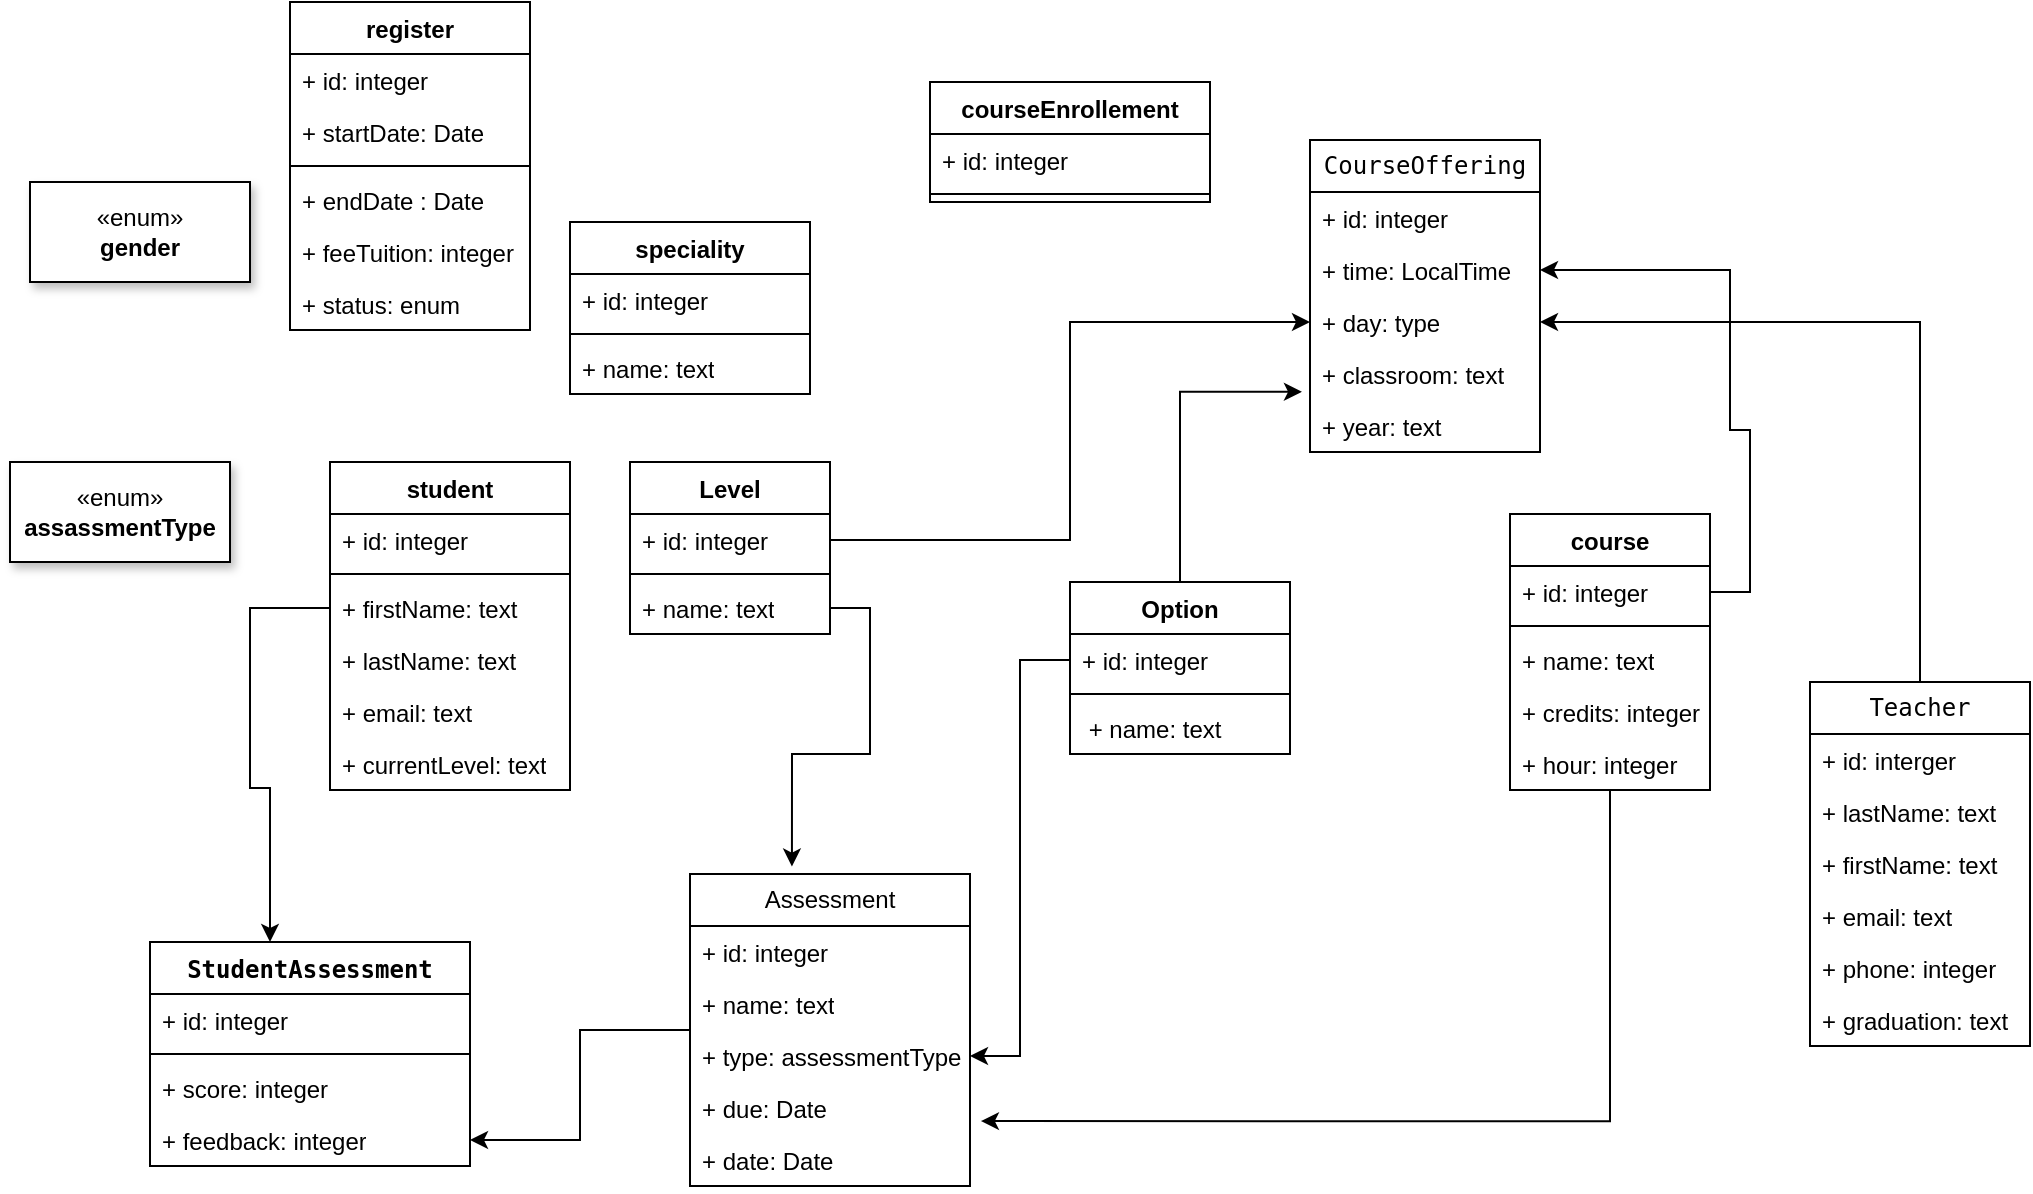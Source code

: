 <mxfile version="24.6.3" type="github" pages="4">
  <diagram name="Page-1" id="PVpVWnrb7OfxVeaUVZbv">
    <mxGraphModel dx="2454" dy="622" grid="1" gridSize="10" guides="1" tooltips="1" connect="1" arrows="1" fold="1" page="1" pageScale="1" pageWidth="1100" pageHeight="850" math="0" shadow="0">
      <root>
        <mxCell id="0" />
        <mxCell id="1" parent="0" />
        <mxCell id="9z153Rb5Zh5aQNl601J3-8" value="speciality" style="swimlane;fontStyle=1;align=center;verticalAlign=top;childLayout=stackLayout;horizontal=1;startSize=26;horizontalStack=0;resizeParent=1;resizeParentMax=0;resizeLast=0;collapsible=1;marginBottom=0;whiteSpace=wrap;html=1;" parent="1" vertex="1">
          <mxGeometry x="140" y="310" width="120" height="86" as="geometry" />
        </mxCell>
        <mxCell id="9z153Rb5Zh5aQNl601J3-9" value="+ id: integer" style="text;strokeColor=none;fillColor=none;align=left;verticalAlign=top;spacingLeft=4;spacingRight=4;overflow=hidden;rotatable=0;points=[[0,0.5],[1,0.5]];portConstraint=eastwest;whiteSpace=wrap;html=1;" parent="9z153Rb5Zh5aQNl601J3-8" vertex="1">
          <mxGeometry y="26" width="120" height="26" as="geometry" />
        </mxCell>
        <mxCell id="9z153Rb5Zh5aQNl601J3-10" value="" style="line;strokeWidth=1;fillColor=none;align=left;verticalAlign=middle;spacingTop=-1;spacingLeft=3;spacingRight=3;rotatable=0;labelPosition=right;points=[];portConstraint=eastwest;strokeColor=inherit;" parent="9z153Rb5Zh5aQNl601J3-8" vertex="1">
          <mxGeometry y="52" width="120" height="8" as="geometry" />
        </mxCell>
        <mxCell id="9z153Rb5Zh5aQNl601J3-13" value="+ name: text" style="text;strokeColor=none;fillColor=none;align=left;verticalAlign=top;spacingLeft=4;spacingRight=4;overflow=hidden;rotatable=0;points=[[0,0.5],[1,0.5]];portConstraint=eastwest;whiteSpace=wrap;html=1;" parent="9z153Rb5Zh5aQNl601J3-8" vertex="1">
          <mxGeometry y="60" width="120" height="26" as="geometry" />
        </mxCell>
        <mxCell id="9z153Rb5Zh5aQNl601J3-14" value="Option" style="swimlane;fontStyle=1;align=center;verticalAlign=top;childLayout=stackLayout;horizontal=1;startSize=26;horizontalStack=0;resizeParent=1;resizeParentMax=0;resizeLast=0;collapsible=1;marginBottom=0;whiteSpace=wrap;html=1;" parent="1" vertex="1">
          <mxGeometry x="390" y="490" width="110" height="86" as="geometry" />
        </mxCell>
        <mxCell id="9z153Rb5Zh5aQNl601J3-15" value="+ id: integer" style="text;strokeColor=none;fillColor=none;align=left;verticalAlign=top;spacingLeft=4;spacingRight=4;overflow=hidden;rotatable=0;points=[[0,0.5],[1,0.5]];portConstraint=eastwest;whiteSpace=wrap;html=1;" parent="9z153Rb5Zh5aQNl601J3-14" vertex="1">
          <mxGeometry y="26" width="110" height="26" as="geometry" />
        </mxCell>
        <mxCell id="9z153Rb5Zh5aQNl601J3-16" value="" style="line;strokeWidth=1;fillColor=none;align=left;verticalAlign=middle;spacingTop=-1;spacingLeft=3;spacingRight=3;rotatable=0;labelPosition=right;points=[];portConstraint=eastwest;strokeColor=inherit;" parent="9z153Rb5Zh5aQNl601J3-14" vertex="1">
          <mxGeometry y="52" width="110" height="8" as="geometry" />
        </mxCell>
        <mxCell id="9z153Rb5Zh5aQNl601J3-17" value="&amp;nbsp;+ name: text" style="text;strokeColor=none;fillColor=none;align=left;verticalAlign=top;spacingLeft=4;spacingRight=4;overflow=hidden;rotatable=0;points=[[0,0.5],[1,0.5]];portConstraint=eastwest;whiteSpace=wrap;html=1;" parent="9z153Rb5Zh5aQNl601J3-14" vertex="1">
          <mxGeometry y="60" width="110" height="26" as="geometry" />
        </mxCell>
        <mxCell id="9z153Rb5Zh5aQNl601J3-18" value="course" style="swimlane;fontStyle=1;align=center;verticalAlign=top;childLayout=stackLayout;horizontal=1;startSize=26;horizontalStack=0;resizeParent=1;resizeParentMax=0;resizeLast=0;collapsible=1;marginBottom=0;whiteSpace=wrap;html=1;" parent="1" vertex="1">
          <mxGeometry x="610" y="456" width="100" height="138" as="geometry" />
        </mxCell>
        <mxCell id="9z153Rb5Zh5aQNl601J3-19" value="+ id: integer" style="text;strokeColor=none;fillColor=none;align=left;verticalAlign=top;spacingLeft=4;spacingRight=4;overflow=hidden;rotatable=0;points=[[0,0.5],[1,0.5]];portConstraint=eastwest;whiteSpace=wrap;html=1;" parent="9z153Rb5Zh5aQNl601J3-18" vertex="1">
          <mxGeometry y="26" width="100" height="26" as="geometry" />
        </mxCell>
        <mxCell id="9z153Rb5Zh5aQNl601J3-20" value="" style="line;strokeWidth=1;fillColor=none;align=left;verticalAlign=middle;spacingTop=-1;spacingLeft=3;spacingRight=3;rotatable=0;labelPosition=right;points=[];portConstraint=eastwest;strokeColor=inherit;" parent="9z153Rb5Zh5aQNl601J3-18" vertex="1">
          <mxGeometry y="52" width="100" height="8" as="geometry" />
        </mxCell>
        <mxCell id="9z153Rb5Zh5aQNl601J3-21" value="+ name: text" style="text;strokeColor=none;fillColor=none;align=left;verticalAlign=top;spacingLeft=4;spacingRight=4;overflow=hidden;rotatable=0;points=[[0,0.5],[1,0.5]];portConstraint=eastwest;whiteSpace=wrap;html=1;" parent="9z153Rb5Zh5aQNl601J3-18" vertex="1">
          <mxGeometry y="60" width="100" height="26" as="geometry" />
        </mxCell>
        <mxCell id="9z153Rb5Zh5aQNl601J3-25" value="+ credits: integer" style="text;strokeColor=none;fillColor=none;align=left;verticalAlign=top;spacingLeft=4;spacingRight=4;overflow=hidden;rotatable=0;points=[[0,0.5],[1,0.5]];portConstraint=eastwest;whiteSpace=wrap;html=1;" parent="9z153Rb5Zh5aQNl601J3-18" vertex="1">
          <mxGeometry y="86" width="100" height="26" as="geometry" />
        </mxCell>
        <mxCell id="GAx0BgkwdhnwqbWNUPD7-18" value="+ hour: integer" style="text;strokeColor=none;fillColor=none;align=left;verticalAlign=top;spacingLeft=4;spacingRight=4;overflow=hidden;rotatable=0;points=[[0,0.5],[1,0.5]];portConstraint=eastwest;whiteSpace=wrap;html=1;" vertex="1" parent="9z153Rb5Zh5aQNl601J3-18">
          <mxGeometry y="112" width="100" height="26" as="geometry" />
        </mxCell>
        <mxCell id="9z153Rb5Zh5aQNl601J3-27" value="student" style="swimlane;fontStyle=1;align=center;verticalAlign=top;childLayout=stackLayout;horizontal=1;startSize=26;horizontalStack=0;resizeParent=1;resizeParentMax=0;resizeLast=0;collapsible=1;marginBottom=0;whiteSpace=wrap;html=1;" parent="1" vertex="1">
          <mxGeometry x="20" y="430" width="120" height="164" as="geometry" />
        </mxCell>
        <mxCell id="9z153Rb5Zh5aQNl601J3-28" value="+ id: integer" style="text;strokeColor=none;fillColor=none;align=left;verticalAlign=top;spacingLeft=4;spacingRight=4;overflow=hidden;rotatable=0;points=[[0,0.5],[1,0.5]];portConstraint=eastwest;whiteSpace=wrap;html=1;" parent="9z153Rb5Zh5aQNl601J3-27" vertex="1">
          <mxGeometry y="26" width="120" height="26" as="geometry" />
        </mxCell>
        <mxCell id="9z153Rb5Zh5aQNl601J3-29" value="" style="line;strokeWidth=1;fillColor=none;align=left;verticalAlign=middle;spacingTop=-1;spacingLeft=3;spacingRight=3;rotatable=0;labelPosition=right;points=[];portConstraint=eastwest;strokeColor=inherit;" parent="9z153Rb5Zh5aQNl601J3-27" vertex="1">
          <mxGeometry y="52" width="120" height="8" as="geometry" />
        </mxCell>
        <mxCell id="9z153Rb5Zh5aQNl601J3-32" value="+ firstName: text" style="text;strokeColor=none;fillColor=none;align=left;verticalAlign=top;spacingLeft=4;spacingRight=4;overflow=hidden;rotatable=0;points=[[0,0.5],[1,0.5]];portConstraint=eastwest;whiteSpace=wrap;html=1;" parent="9z153Rb5Zh5aQNl601J3-27" vertex="1">
          <mxGeometry y="60" width="120" height="26" as="geometry" />
        </mxCell>
        <mxCell id="9z153Rb5Zh5aQNl601J3-33" value="+ lastName: text" style="text;strokeColor=none;fillColor=none;align=left;verticalAlign=top;spacingLeft=4;spacingRight=4;overflow=hidden;rotatable=0;points=[[0,0.5],[1,0.5]];portConstraint=eastwest;whiteSpace=wrap;html=1;" parent="9z153Rb5Zh5aQNl601J3-27" vertex="1">
          <mxGeometry y="86" width="120" height="26" as="geometry" />
        </mxCell>
        <mxCell id="9z153Rb5Zh5aQNl601J3-34" value="+ email: text" style="text;strokeColor=none;fillColor=none;align=left;verticalAlign=top;spacingLeft=4;spacingRight=4;overflow=hidden;rotatable=0;points=[[0,0.5],[1,0.5]];portConstraint=eastwest;whiteSpace=wrap;html=1;" parent="9z153Rb5Zh5aQNl601J3-27" vertex="1">
          <mxGeometry y="112" width="120" height="26" as="geometry" />
        </mxCell>
        <mxCell id="9z153Rb5Zh5aQNl601J3-49" value="+ currentLevel: text" style="text;strokeColor=none;fillColor=none;align=left;verticalAlign=top;spacingLeft=4;spacingRight=4;overflow=hidden;rotatable=0;points=[[0,0.5],[1,0.5]];portConstraint=eastwest;whiteSpace=wrap;html=1;" parent="9z153Rb5Zh5aQNl601J3-27" vertex="1">
          <mxGeometry y="138" width="120" height="26" as="geometry" />
        </mxCell>
        <mxCell id="9z153Rb5Zh5aQNl601J3-40" value="register" style="swimlane;fontStyle=1;align=center;verticalAlign=top;childLayout=stackLayout;horizontal=1;startSize=26;horizontalStack=0;resizeParent=1;resizeParentMax=0;resizeLast=0;collapsible=1;marginBottom=0;whiteSpace=wrap;html=1;" parent="1" vertex="1">
          <mxGeometry y="200" width="120" height="164" as="geometry" />
        </mxCell>
        <mxCell id="9z153Rb5Zh5aQNl601J3-41" value="+ id: integer" style="text;strokeColor=none;fillColor=none;align=left;verticalAlign=top;spacingLeft=4;spacingRight=4;overflow=hidden;rotatable=0;points=[[0,0.5],[1,0.5]];portConstraint=eastwest;whiteSpace=wrap;html=1;" parent="9z153Rb5Zh5aQNl601J3-40" vertex="1">
          <mxGeometry y="26" width="120" height="26" as="geometry" />
        </mxCell>
        <mxCell id="9z153Rb5Zh5aQNl601J3-47" value="+ startDate: Date" style="text;strokeColor=none;fillColor=none;align=left;verticalAlign=top;spacingLeft=4;spacingRight=4;overflow=hidden;rotatable=0;points=[[0,0.5],[1,0.5]];portConstraint=eastwest;whiteSpace=wrap;html=1;" parent="9z153Rb5Zh5aQNl601J3-40" vertex="1">
          <mxGeometry y="52" width="120" height="26" as="geometry" />
        </mxCell>
        <mxCell id="9z153Rb5Zh5aQNl601J3-42" value="" style="line;strokeWidth=1;fillColor=none;align=left;verticalAlign=middle;spacingTop=-1;spacingLeft=3;spacingRight=3;rotatable=0;labelPosition=right;points=[];portConstraint=eastwest;strokeColor=inherit;" parent="9z153Rb5Zh5aQNl601J3-40" vertex="1">
          <mxGeometry y="78" width="120" height="8" as="geometry" />
        </mxCell>
        <mxCell id="9z153Rb5Zh5aQNl601J3-48" value="+ endDate : Date" style="text;strokeColor=none;fillColor=none;align=left;verticalAlign=top;spacingLeft=4;spacingRight=4;overflow=hidden;rotatable=0;points=[[0,0.5],[1,0.5]];portConstraint=eastwest;whiteSpace=wrap;html=1;" parent="9z153Rb5Zh5aQNl601J3-40" vertex="1">
          <mxGeometry y="86" width="120" height="26" as="geometry" />
        </mxCell>
        <mxCell id="3pYAXiqEpHBaBs8NNWHI-30" value="+ feeTuition: integer" style="text;strokeColor=none;fillColor=none;align=left;verticalAlign=top;spacingLeft=4;spacingRight=4;overflow=hidden;rotatable=0;points=[[0,0.5],[1,0.5]];portConstraint=eastwest;whiteSpace=wrap;html=1;" parent="9z153Rb5Zh5aQNl601J3-40" vertex="1">
          <mxGeometry y="112" width="120" height="26" as="geometry" />
        </mxCell>
        <mxCell id="GAx0BgkwdhnwqbWNUPD7-10" value="+ status: enum" style="text;strokeColor=none;fillColor=none;align=left;verticalAlign=top;spacingLeft=4;spacingRight=4;overflow=hidden;rotatable=0;points=[[0,0.5],[1,0.5]];portConstraint=eastwest;whiteSpace=wrap;html=1;" vertex="1" parent="9z153Rb5Zh5aQNl601J3-40">
          <mxGeometry y="138" width="120" height="26" as="geometry" />
        </mxCell>
        <mxCell id="3pYAXiqEpHBaBs8NNWHI-1" value="courseEnrollement" style="swimlane;fontStyle=1;align=center;verticalAlign=top;childLayout=stackLayout;horizontal=1;startSize=26;horizontalStack=0;resizeParent=1;resizeParentMax=0;resizeLast=0;collapsible=1;marginBottom=0;whiteSpace=wrap;html=1;" parent="1" vertex="1">
          <mxGeometry x="320" y="240" width="140" height="60" as="geometry" />
        </mxCell>
        <mxCell id="3pYAXiqEpHBaBs8NNWHI-2" value="+ id: integer" style="text;strokeColor=none;fillColor=none;align=left;verticalAlign=top;spacingLeft=4;spacingRight=4;overflow=hidden;rotatable=0;points=[[0,0.5],[1,0.5]];portConstraint=eastwest;whiteSpace=wrap;html=1;" parent="3pYAXiqEpHBaBs8NNWHI-1" vertex="1">
          <mxGeometry y="26" width="140" height="26" as="geometry" />
        </mxCell>
        <mxCell id="3pYAXiqEpHBaBs8NNWHI-4" value="" style="line;strokeWidth=1;fillColor=none;align=left;verticalAlign=middle;spacingTop=-1;spacingLeft=3;spacingRight=3;rotatable=0;labelPosition=right;points=[];portConstraint=eastwest;strokeColor=inherit;" parent="3pYAXiqEpHBaBs8NNWHI-1" vertex="1">
          <mxGeometry y="52" width="140" height="8" as="geometry" />
        </mxCell>
        <mxCell id="3pYAXiqEpHBaBs8NNWHI-16" value="Level" style="swimlane;fontStyle=1;align=center;verticalAlign=top;childLayout=stackLayout;horizontal=1;startSize=26;horizontalStack=0;resizeParent=1;resizeParentMax=0;resizeLast=0;collapsible=1;marginBottom=0;whiteSpace=wrap;html=1;" parent="1" vertex="1">
          <mxGeometry x="170" y="430" width="100" height="86" as="geometry" />
        </mxCell>
        <mxCell id="3pYAXiqEpHBaBs8NNWHI-17" value="+ id: integer" style="text;strokeColor=none;fillColor=none;align=left;verticalAlign=top;spacingLeft=4;spacingRight=4;overflow=hidden;rotatable=0;points=[[0,0.5],[1,0.5]];portConstraint=eastwest;whiteSpace=wrap;html=1;" parent="3pYAXiqEpHBaBs8NNWHI-16" vertex="1">
          <mxGeometry y="26" width="100" height="26" as="geometry" />
        </mxCell>
        <mxCell id="3pYAXiqEpHBaBs8NNWHI-18" value="" style="line;strokeWidth=1;fillColor=none;align=left;verticalAlign=middle;spacingTop=-1;spacingLeft=3;spacingRight=3;rotatable=0;labelPosition=right;points=[];portConstraint=eastwest;strokeColor=inherit;" parent="3pYAXiqEpHBaBs8NNWHI-16" vertex="1">
          <mxGeometry y="52" width="100" height="8" as="geometry" />
        </mxCell>
        <mxCell id="3pYAXiqEpHBaBs8NNWHI-19" value="+ name: text" style="text;strokeColor=none;fillColor=none;align=left;verticalAlign=top;spacingLeft=4;spacingRight=4;overflow=hidden;rotatable=0;points=[[0,0.5],[1,0.5]];portConstraint=eastwest;whiteSpace=wrap;html=1;" parent="3pYAXiqEpHBaBs8NNWHI-16" vertex="1">
          <mxGeometry y="60" width="100" height="26" as="geometry" />
        </mxCell>
        <mxCell id="GAx0BgkwdhnwqbWNUPD7-39" style="edgeStyle=orthogonalEdgeStyle;rounded=0;orthogonalLoop=1;jettySize=auto;html=1;entryX=1;entryY=0.5;entryDx=0;entryDy=0;" edge="1" parent="1" source="c8GOJVSV7jXu2KVrGpNi-3" target="c8GOJVSV7jXu2KVrGpNi-13">
          <mxGeometry relative="1" as="geometry" />
        </mxCell>
        <mxCell id="c8GOJVSV7jXu2KVrGpNi-3" value="&lt;code&gt;Teacher&lt;/code&gt;" style="swimlane;fontStyle=0;childLayout=stackLayout;horizontal=1;startSize=26;fillColor=none;horizontalStack=0;resizeParent=1;resizeParentMax=0;resizeLast=0;collapsible=1;marginBottom=0;whiteSpace=wrap;html=1;" vertex="1" parent="1">
          <mxGeometry x="760" y="540" width="110" height="182" as="geometry" />
        </mxCell>
        <mxCell id="c8GOJVSV7jXu2KVrGpNi-4" value="+ id: interger" style="text;strokeColor=none;fillColor=none;align=left;verticalAlign=top;spacingLeft=4;spacingRight=4;overflow=hidden;rotatable=0;points=[[0,0.5],[1,0.5]];portConstraint=eastwest;whiteSpace=wrap;html=1;" vertex="1" parent="c8GOJVSV7jXu2KVrGpNi-3">
          <mxGeometry y="26" width="110" height="26" as="geometry" />
        </mxCell>
        <mxCell id="c8GOJVSV7jXu2KVrGpNi-5" value="+ lastName: text" style="text;strokeColor=none;fillColor=none;align=left;verticalAlign=top;spacingLeft=4;spacingRight=4;overflow=hidden;rotatable=0;points=[[0,0.5],[1,0.5]];portConstraint=eastwest;whiteSpace=wrap;html=1;" vertex="1" parent="c8GOJVSV7jXu2KVrGpNi-3">
          <mxGeometry y="52" width="110" height="26" as="geometry" />
        </mxCell>
        <mxCell id="c8GOJVSV7jXu2KVrGpNi-6" value="+ firstName: text" style="text;strokeColor=none;fillColor=none;align=left;verticalAlign=top;spacingLeft=4;spacingRight=4;overflow=hidden;rotatable=0;points=[[0,0.5],[1,0.5]];portConstraint=eastwest;whiteSpace=wrap;html=1;" vertex="1" parent="c8GOJVSV7jXu2KVrGpNi-3">
          <mxGeometry y="78" width="110" height="26" as="geometry" />
        </mxCell>
        <mxCell id="c8GOJVSV7jXu2KVrGpNi-7" value="+ email: text" style="text;strokeColor=none;fillColor=none;align=left;verticalAlign=top;spacingLeft=4;spacingRight=4;overflow=hidden;rotatable=0;points=[[0,0.5],[1,0.5]];portConstraint=eastwest;whiteSpace=wrap;html=1;" vertex="1" parent="c8GOJVSV7jXu2KVrGpNi-3">
          <mxGeometry y="104" width="110" height="26" as="geometry" />
        </mxCell>
        <mxCell id="c8GOJVSV7jXu2KVrGpNi-8" value="+ phone: integer" style="text;strokeColor=none;fillColor=none;align=left;verticalAlign=top;spacingLeft=4;spacingRight=4;overflow=hidden;rotatable=0;points=[[0,0.5],[1,0.5]];portConstraint=eastwest;whiteSpace=wrap;html=1;" vertex="1" parent="c8GOJVSV7jXu2KVrGpNi-3">
          <mxGeometry y="130" width="110" height="26" as="geometry" />
        </mxCell>
        <mxCell id="c8GOJVSV7jXu2KVrGpNi-9" value="+ graduation: text" style="text;strokeColor=none;fillColor=none;align=left;verticalAlign=top;spacingLeft=4;spacingRight=4;overflow=hidden;rotatable=0;points=[[0,0.5],[1,0.5]];portConstraint=eastwest;whiteSpace=wrap;html=1;" vertex="1" parent="c8GOJVSV7jXu2KVrGpNi-3">
          <mxGeometry y="156" width="110" height="26" as="geometry" />
        </mxCell>
        <mxCell id="c8GOJVSV7jXu2KVrGpNi-10" value="&lt;code&gt;CourseOffering&lt;/code&gt;" style="swimlane;fontStyle=0;childLayout=stackLayout;horizontal=1;startSize=26;fillColor=none;horizontalStack=0;resizeParent=1;resizeParentMax=0;resizeLast=0;collapsible=1;marginBottom=0;whiteSpace=wrap;html=1;" vertex="1" parent="1">
          <mxGeometry x="510" y="269" width="115" height="156" as="geometry" />
        </mxCell>
        <mxCell id="c8GOJVSV7jXu2KVrGpNi-11" value="+ id: integer" style="text;strokeColor=none;fillColor=none;align=left;verticalAlign=top;spacingLeft=4;spacingRight=4;overflow=hidden;rotatable=0;points=[[0,0.5],[1,0.5]];portConstraint=eastwest;whiteSpace=wrap;html=1;" vertex="1" parent="c8GOJVSV7jXu2KVrGpNi-10">
          <mxGeometry y="26" width="115" height="26" as="geometry" />
        </mxCell>
        <mxCell id="c8GOJVSV7jXu2KVrGpNi-12" value="+ time: LocalTime" style="text;strokeColor=none;fillColor=none;align=left;verticalAlign=top;spacingLeft=4;spacingRight=4;overflow=hidden;rotatable=0;points=[[0,0.5],[1,0.5]];portConstraint=eastwest;whiteSpace=wrap;html=1;" vertex="1" parent="c8GOJVSV7jXu2KVrGpNi-10">
          <mxGeometry y="52" width="115" height="26" as="geometry" />
        </mxCell>
        <mxCell id="c8GOJVSV7jXu2KVrGpNi-13" value="+ day: type" style="text;strokeColor=none;fillColor=none;align=left;verticalAlign=top;spacingLeft=4;spacingRight=4;overflow=hidden;rotatable=0;points=[[0,0.5],[1,0.5]];portConstraint=eastwest;whiteSpace=wrap;html=1;" vertex="1" parent="c8GOJVSV7jXu2KVrGpNi-10">
          <mxGeometry y="78" width="115" height="26" as="geometry" />
        </mxCell>
        <mxCell id="c8GOJVSV7jXu2KVrGpNi-14" value="+ classroom: text" style="text;strokeColor=none;fillColor=none;align=left;verticalAlign=top;spacingLeft=4;spacingRight=4;overflow=hidden;rotatable=0;points=[[0,0.5],[1,0.5]];portConstraint=eastwest;whiteSpace=wrap;html=1;" vertex="1" parent="c8GOJVSV7jXu2KVrGpNi-10">
          <mxGeometry y="104" width="115" height="26" as="geometry" />
        </mxCell>
        <mxCell id="GAx0BgkwdhnwqbWNUPD7-17" value="+ year: text" style="text;strokeColor=none;fillColor=none;align=left;verticalAlign=top;spacingLeft=4;spacingRight=4;overflow=hidden;rotatable=0;points=[[0,0.5],[1,0.5]];portConstraint=eastwest;whiteSpace=wrap;html=1;" vertex="1" parent="c8GOJVSV7jXu2KVrGpNi-10">
          <mxGeometry y="130" width="115" height="26" as="geometry" />
        </mxCell>
        <mxCell id="GAx0BgkwdhnwqbWNUPD7-33" style="edgeStyle=orthogonalEdgeStyle;rounded=0;orthogonalLoop=1;jettySize=auto;html=1;" edge="1" parent="1" source="c8GOJVSV7jXu2KVrGpNi-15" target="GAx0BgkwdhnwqbWNUPD7-29">
          <mxGeometry relative="1" as="geometry" />
        </mxCell>
        <mxCell id="c8GOJVSV7jXu2KVrGpNi-15" value="Assessment" style="swimlane;fontStyle=0;childLayout=stackLayout;horizontal=1;startSize=26;fillColor=none;horizontalStack=0;resizeParent=1;resizeParentMax=0;resizeLast=0;collapsible=1;marginBottom=0;whiteSpace=wrap;html=1;" vertex="1" parent="1">
          <mxGeometry x="200" y="636" width="140" height="156" as="geometry" />
        </mxCell>
        <mxCell id="c8GOJVSV7jXu2KVrGpNi-16" value="+ id: integer" style="text;strokeColor=none;fillColor=none;align=left;verticalAlign=top;spacingLeft=4;spacingRight=4;overflow=hidden;rotatable=0;points=[[0,0.5],[1,0.5]];portConstraint=eastwest;whiteSpace=wrap;html=1;" vertex="1" parent="c8GOJVSV7jXu2KVrGpNi-15">
          <mxGeometry y="26" width="140" height="26" as="geometry" />
        </mxCell>
        <mxCell id="c8GOJVSV7jXu2KVrGpNi-17" value="+ name: text" style="text;strokeColor=none;fillColor=none;align=left;verticalAlign=top;spacingLeft=4;spacingRight=4;overflow=hidden;rotatable=0;points=[[0,0.5],[1,0.5]];portConstraint=eastwest;whiteSpace=wrap;html=1;" vertex="1" parent="c8GOJVSV7jXu2KVrGpNi-15">
          <mxGeometry y="52" width="140" height="26" as="geometry" />
        </mxCell>
        <mxCell id="c8GOJVSV7jXu2KVrGpNi-18" value="+ type: assessmentType" style="text;strokeColor=none;fillColor=none;align=left;verticalAlign=top;spacingLeft=4;spacingRight=4;overflow=hidden;rotatable=0;points=[[0,0.5],[1,0.5]];portConstraint=eastwest;whiteSpace=wrap;html=1;" vertex="1" parent="c8GOJVSV7jXu2KVrGpNi-15">
          <mxGeometry y="78" width="140" height="26" as="geometry" />
        </mxCell>
        <mxCell id="c8GOJVSV7jXu2KVrGpNi-19" value="+ due: Date" style="text;strokeColor=none;fillColor=none;align=left;verticalAlign=top;spacingLeft=4;spacingRight=4;overflow=hidden;rotatable=0;points=[[0,0.5],[1,0.5]];portConstraint=eastwest;whiteSpace=wrap;html=1;" vertex="1" parent="c8GOJVSV7jXu2KVrGpNi-15">
          <mxGeometry y="104" width="140" height="26" as="geometry" />
        </mxCell>
        <mxCell id="c8GOJVSV7jXu2KVrGpNi-20" value="+ date: Date" style="text;strokeColor=none;fillColor=none;align=left;verticalAlign=top;spacingLeft=4;spacingRight=4;overflow=hidden;rotatable=0;points=[[0,0.5],[1,0.5]];portConstraint=eastwest;whiteSpace=wrap;html=1;" vertex="1" parent="c8GOJVSV7jXu2KVrGpNi-15">
          <mxGeometry y="130" width="140" height="26" as="geometry" />
        </mxCell>
        <mxCell id="c8GOJVSV7jXu2KVrGpNi-21" value="&lt;code&gt;StudentAssessment&lt;/code&gt;" style="swimlane;fontStyle=1;align=center;verticalAlign=top;childLayout=stackLayout;horizontal=1;startSize=26;horizontalStack=0;resizeParent=1;resizeParentMax=0;resizeLast=0;collapsible=1;marginBottom=0;whiteSpace=wrap;html=1;" vertex="1" parent="1">
          <mxGeometry x="-70" y="670" width="160" height="112" as="geometry" />
        </mxCell>
        <mxCell id="c8GOJVSV7jXu2KVrGpNi-22" value="+ id: integer" style="text;strokeColor=none;fillColor=none;align=left;verticalAlign=top;spacingLeft=4;spacingRight=4;overflow=hidden;rotatable=0;points=[[0,0.5],[1,0.5]];portConstraint=eastwest;whiteSpace=wrap;html=1;" vertex="1" parent="c8GOJVSV7jXu2KVrGpNi-21">
          <mxGeometry y="26" width="160" height="26" as="geometry" />
        </mxCell>
        <mxCell id="c8GOJVSV7jXu2KVrGpNi-23" value="" style="line;strokeWidth=1;fillColor=none;align=left;verticalAlign=middle;spacingTop=-1;spacingLeft=3;spacingRight=3;rotatable=0;labelPosition=right;points=[];portConstraint=eastwest;strokeColor=inherit;" vertex="1" parent="c8GOJVSV7jXu2KVrGpNi-21">
          <mxGeometry y="52" width="160" height="8" as="geometry" />
        </mxCell>
        <mxCell id="c8GOJVSV7jXu2KVrGpNi-25" value="+ score: integer" style="text;strokeColor=none;fillColor=none;align=left;verticalAlign=top;spacingLeft=4;spacingRight=4;overflow=hidden;rotatable=0;points=[[0,0.5],[1,0.5]];portConstraint=eastwest;whiteSpace=wrap;html=1;" vertex="1" parent="c8GOJVSV7jXu2KVrGpNi-21">
          <mxGeometry y="60" width="160" height="26" as="geometry" />
        </mxCell>
        <mxCell id="GAx0BgkwdhnwqbWNUPD7-29" value="+ feedback: integer" style="text;strokeColor=none;fillColor=none;align=left;verticalAlign=top;spacingLeft=4;spacingRight=4;overflow=hidden;rotatable=0;points=[[0,0.5],[1,0.5]];portConstraint=eastwest;whiteSpace=wrap;html=1;" vertex="1" parent="c8GOJVSV7jXu2KVrGpNi-21">
          <mxGeometry y="86" width="160" height="26" as="geometry" />
        </mxCell>
        <mxCell id="GAx0BgkwdhnwqbWNUPD7-15" style="edgeStyle=orthogonalEdgeStyle;rounded=0;orthogonalLoop=1;jettySize=auto;html=1;exitX=1;exitY=0.5;exitDx=0;exitDy=0;entryX=0;entryY=0.5;entryDx=0;entryDy=0;" edge="1" parent="1" source="3pYAXiqEpHBaBs8NNWHI-17" target="c8GOJVSV7jXu2KVrGpNi-13">
          <mxGeometry relative="1" as="geometry" />
        </mxCell>
        <mxCell id="GAx0BgkwdhnwqbWNUPD7-16" style="edgeStyle=orthogonalEdgeStyle;rounded=0;orthogonalLoop=1;jettySize=auto;html=1;entryX=1;entryY=0.5;entryDx=0;entryDy=0;" edge="1" parent="1" source="9z153Rb5Zh5aQNl601J3-19" target="c8GOJVSV7jXu2KVrGpNi-12">
          <mxGeometry relative="1" as="geometry">
            <Array as="points">
              <mxPoint x="730" y="495" />
              <mxPoint x="730" y="414" />
              <mxPoint x="720" y="414" />
              <mxPoint x="720" y="334" />
            </Array>
          </mxGeometry>
        </mxCell>
        <mxCell id="GAx0BgkwdhnwqbWNUPD7-24" value="&lt;div&gt;«enum»&lt;b&gt;&lt;br&gt;&lt;/b&gt;&lt;/div&gt;&lt;div&gt;&lt;b&gt;assassmentType&lt;/b&gt;&lt;/div&gt;" style="html=1;whiteSpace=wrap;shadow=1;" vertex="1" parent="1">
          <mxGeometry x="-140" y="430" width="110" height="50" as="geometry" />
        </mxCell>
        <mxCell id="GAx0BgkwdhnwqbWNUPD7-25" style="edgeStyle=orthogonalEdgeStyle;rounded=0;orthogonalLoop=1;jettySize=auto;html=1;entryX=1;entryY=0.5;entryDx=0;entryDy=0;" edge="1" parent="1" source="9z153Rb5Zh5aQNl601J3-15" target="c8GOJVSV7jXu2KVrGpNi-18">
          <mxGeometry relative="1" as="geometry" />
        </mxCell>
        <mxCell id="GAx0BgkwdhnwqbWNUPD7-26" style="edgeStyle=orthogonalEdgeStyle;rounded=0;orthogonalLoop=1;jettySize=auto;html=1;entryX=0.364;entryY=-0.024;entryDx=0;entryDy=0;entryPerimeter=0;" edge="1" parent="1" source="3pYAXiqEpHBaBs8NNWHI-19" target="c8GOJVSV7jXu2KVrGpNi-15">
          <mxGeometry relative="1" as="geometry" />
        </mxCell>
        <mxCell id="GAx0BgkwdhnwqbWNUPD7-28" style="edgeStyle=orthogonalEdgeStyle;rounded=0;orthogonalLoop=1;jettySize=auto;html=1;entryX=1.039;entryY=-0.248;entryDx=0;entryDy=0;entryPerimeter=0;" edge="1" parent="1" source="GAx0BgkwdhnwqbWNUPD7-18" target="c8GOJVSV7jXu2KVrGpNi-20">
          <mxGeometry relative="1" as="geometry">
            <Array as="points">
              <mxPoint x="660" y="760" />
            </Array>
          </mxGeometry>
        </mxCell>
        <mxCell id="GAx0BgkwdhnwqbWNUPD7-31" value="&lt;div&gt;«enum»&lt;b&gt;&lt;br&gt;&lt;/b&gt;&lt;/div&gt;&lt;div&gt;&lt;b&gt;gender&lt;br&gt;&lt;/b&gt;&lt;/div&gt;" style="html=1;whiteSpace=wrap;shadow=1;" vertex="1" parent="1">
          <mxGeometry x="-130" y="290" width="110" height="50" as="geometry" />
        </mxCell>
        <mxCell id="GAx0BgkwdhnwqbWNUPD7-35" style="edgeStyle=orthogonalEdgeStyle;rounded=0;orthogonalLoop=1;jettySize=auto;html=1;" edge="1" parent="1" source="9z153Rb5Zh5aQNl601J3-32" target="c8GOJVSV7jXu2KVrGpNi-21">
          <mxGeometry relative="1" as="geometry">
            <Array as="points">
              <mxPoint x="-20" y="503" />
              <mxPoint x="-20" y="593" />
              <mxPoint x="-10" y="593" />
            </Array>
          </mxGeometry>
        </mxCell>
        <mxCell id="GAx0BgkwdhnwqbWNUPD7-37" style="edgeStyle=orthogonalEdgeStyle;rounded=0;orthogonalLoop=1;jettySize=auto;html=1;entryX=-0.035;entryY=-0.157;entryDx=0;entryDy=0;entryPerimeter=0;" edge="1" parent="1" source="9z153Rb5Zh5aQNl601J3-14" target="GAx0BgkwdhnwqbWNUPD7-17">
          <mxGeometry relative="1" as="geometry" />
        </mxCell>
      </root>
    </mxGraphModel>
  </diagram>
  <diagram id="EVSd_o98dj5fEHspu7c7" name="Page-2">
    <mxGraphModel dx="880" dy="404" grid="1" gridSize="10" guides="1" tooltips="1" connect="1" arrows="1" fold="1" page="1" pageScale="1" pageWidth="850" pageHeight="1100" math="0" shadow="0">
      <root>
        <mxCell id="0" />
        <mxCell id="1" parent="0" />
        <mxCell id="OExupe5wskKmb6OC3U9O-20" style="edgeStyle=orthogonalEdgeStyle;rounded=0;orthogonalLoop=1;jettySize=auto;html=1;exitX=1;exitY=0.333;exitDx=0;exitDy=0;exitPerimeter=0;" edge="1" parent="1" source="OExupe5wskKmb6OC3U9O-1" target="OExupe5wskKmb6OC3U9O-10">
          <mxGeometry relative="1" as="geometry">
            <Array as="points">
              <mxPoint x="190" y="110" />
              <mxPoint x="190" y="180" />
            </Array>
          </mxGeometry>
        </mxCell>
        <mxCell id="OExupe5wskKmb6OC3U9O-31" style="edgeStyle=orthogonalEdgeStyle;rounded=0;orthogonalLoop=1;jettySize=auto;html=1;entryX=0;entryY=0;entryDx=0;entryDy=0;" edge="1" parent="1" source="OExupe5wskKmb6OC3U9O-1" target="OExupe5wskKmb6OC3U9O-12">
          <mxGeometry relative="1" as="geometry" />
        </mxCell>
        <mxCell id="OExupe5wskKmb6OC3U9O-1" value="user" style="shape=umlActor;verticalLabelPosition=bottom;verticalAlign=top;html=1;outlineConnect=0;" vertex="1" parent="1">
          <mxGeometry x="130" y="90" width="30" height="60" as="geometry" />
        </mxCell>
        <mxCell id="OExupe5wskKmb6OC3U9O-29" style="edgeStyle=orthogonalEdgeStyle;rounded=0;orthogonalLoop=1;jettySize=auto;html=1;exitX=0.5;exitY=0;exitDx=0;exitDy=0;exitPerimeter=0;" edge="1" parent="1" source="OExupe5wskKmb6OC3U9O-2" target="OExupe5wskKmb6OC3U9O-1">
          <mxGeometry relative="1" as="geometry" />
        </mxCell>
        <mxCell id="OExupe5wskKmb6OC3U9O-2" value="membre" style="shape=umlActor;verticalLabelPosition=bottom;verticalAlign=top;html=1;outlineConnect=0;" vertex="1" parent="1">
          <mxGeometry x="130" y="200" width="30" height="60" as="geometry" />
        </mxCell>
        <mxCell id="OExupe5wskKmb6OC3U9O-3" value="&lt;div&gt;spring 1&lt;/div&gt;&lt;div&gt;&lt;br&gt;&lt;/div&gt;" style="shape=umlFrame;whiteSpace=wrap;html=1;pointerEvents=0;" vertex="1" parent="1">
          <mxGeometry x="270" y="90" width="330" height="360" as="geometry" />
        </mxCell>
        <mxCell id="OExupe5wskKmb6OC3U9O-27" style="edgeStyle=orthogonalEdgeStyle;rounded=0;orthogonalLoop=1;jettySize=auto;html=1;" edge="1" parent="1" source="OExupe5wskKmb6OC3U9O-4" target="OExupe5wskKmb6OC3U9O-6">
          <mxGeometry relative="1" as="geometry" />
        </mxCell>
        <mxCell id="OExupe5wskKmb6OC3U9O-28" style="edgeStyle=orthogonalEdgeStyle;rounded=0;orthogonalLoop=1;jettySize=auto;html=1;" edge="1" parent="1" source="OExupe5wskKmb6OC3U9O-4" target="OExupe5wskKmb6OC3U9O-9">
          <mxGeometry relative="1" as="geometry" />
        </mxCell>
        <mxCell id="OExupe5wskKmb6OC3U9O-4" value="admin" style="shape=umlActor;verticalLabelPosition=bottom;verticalAlign=top;html=1;" vertex="1" parent="1">
          <mxGeometry x="120" y="300" width="30" height="60" as="geometry" />
        </mxCell>
        <mxCell id="OExupe5wskKmb6OC3U9O-6" value="publier" style="ellipse;whiteSpace=wrap;html=1;" vertex="1" parent="1">
          <mxGeometry x="330" y="230" width="110" height="60" as="geometry" />
        </mxCell>
        <mxCell id="OExupe5wskKmb6OC3U9O-9" value="valider" style="ellipse;whiteSpace=wrap;html=1;" vertex="1" parent="1">
          <mxGeometry x="465" y="320" width="120" height="70" as="geometry" />
        </mxCell>
        <mxCell id="OExupe5wskKmb6OC3U9O-10" value="voir details" style="ellipse;whiteSpace=wrap;html=1;" vertex="1" parent="1">
          <mxGeometry x="310" y="125" width="125" height="60" as="geometry" />
        </mxCell>
        <mxCell id="OExupe5wskKmb6OC3U9O-11" value="modier" style="ellipse;whiteSpace=wrap;html=1;" vertex="1" parent="1">
          <mxGeometry x="465" y="220" width="110" height="50" as="geometry" />
        </mxCell>
        <mxCell id="OExupe5wskKmb6OC3U9O-12" value="envoyer message" style="ellipse;whiteSpace=wrap;html=1;" vertex="1" parent="1">
          <mxGeometry x="445" y="100" width="130" height="60" as="geometry" />
        </mxCell>
        <mxCell id="OExupe5wskKmb6OC3U9O-22" style="edgeStyle=orthogonalEdgeStyle;rounded=0;orthogonalLoop=1;jettySize=auto;html=1;entryX=0.045;entryY=0.35;entryDx=0;entryDy=0;entryPerimeter=0;" edge="1" parent="1" source="OExupe5wskKmb6OC3U9O-2" target="OExupe5wskKmb6OC3U9O-6">
          <mxGeometry relative="1" as="geometry" />
        </mxCell>
        <mxCell id="OExupe5wskKmb6OC3U9O-24" style="edgeStyle=orthogonalEdgeStyle;rounded=0;orthogonalLoop=1;jettySize=auto;html=1;exitX=1;exitY=0.333;exitDx=0;exitDy=0;exitPerimeter=0;entryX=0.055;entryY=0.76;entryDx=0;entryDy=0;entryPerimeter=0;" edge="1" parent="1">
          <mxGeometry relative="1" as="geometry">
            <mxPoint x="160" y="320" as="sourcePoint" />
            <mxPoint x="471.05" y="238" as="targetPoint" />
          </mxGeometry>
        </mxCell>
        <mxCell id="OExupe5wskKmb6OC3U9O-30" style="edgeStyle=orthogonalEdgeStyle;rounded=0;orthogonalLoop=1;jettySize=auto;html=1;exitX=0.5;exitY=0;exitDx=0;exitDy=0;exitPerimeter=0;entryX=0.5;entryY=0.5;entryDx=0;entryDy=0;entryPerimeter=0;" edge="1" parent="1" source="OExupe5wskKmb6OC3U9O-4" target="OExupe5wskKmb6OC3U9O-2">
          <mxGeometry relative="1" as="geometry" />
        </mxCell>
      </root>
    </mxGraphModel>
  </diagram>
  <diagram id="S4RKxnrKNSfPIcE15Gsn" name="Page-3">
    <mxGraphModel dx="771" dy="454" grid="1" gridSize="10" guides="1" tooltips="1" connect="1" arrows="1" fold="1" page="1" pageScale="1" pageWidth="850" pageHeight="1100" math="0" shadow="0">
      <root>
        <mxCell id="0" />
        <mxCell id="1" parent="0" />
        <mxCell id="qKUMWcXbkTPQmeUeck81-2" value="app" style="shape=umlLifeline;perimeter=lifelinePerimeter;whiteSpace=wrap;html=1;container=1;dropTarget=0;collapsible=0;recursiveResize=0;outlineConnect=0;portConstraint=eastwest;newEdgeStyle={&quot;curved&quot;:0,&quot;rounded&quot;:0};" vertex="1" parent="1">
          <mxGeometry x="350" y="80" width="100" height="300" as="geometry" />
        </mxCell>
        <mxCell id="qKUMWcXbkTPQmeUeck81-5" value="" style="shape=umlLifeline;perimeter=lifelinePerimeter;whiteSpace=wrap;html=1;container=1;dropTarget=0;collapsible=0;recursiveResize=0;outlineConnect=0;portConstraint=eastwest;newEdgeStyle={&quot;curved&quot;:0,&quot;rounded&quot;:0};participant=umlActor;" vertex="1" parent="1">
          <mxGeometry x="180" y="80" width="20" height="300" as="geometry" />
        </mxCell>
        <mxCell id="qKUMWcXbkTPQmeUeck81-6" value="" style="html=1;points=[[0,0,0,0,5],[0,1,0,0,-5],[1,0,0,0,5],[1,1,0,0,-5]];perimeter=orthogonalPerimeter;outlineConnect=0;targetShapes=umlLifeline;portConstraint=eastwest;newEdgeStyle={&quot;curved&quot;:0,&quot;rounded&quot;:0};" vertex="1" parent="1">
          <mxGeometry x="390" y="140" width="10" height="140" as="geometry" />
        </mxCell>
        <mxCell id="qKUMWcXbkTPQmeUeck81-7" value="dispatch" style="html=1;verticalAlign=bottom;endArrow=block;curved=0;rounded=0;entryX=0;entryY=0;entryDx=0;entryDy=5;" edge="1" target="qKUMWcXbkTPQmeUeck81-6" parent="1">
          <mxGeometry relative="1" as="geometry">
            <mxPoint x="190" y="145" as="sourcePoint" />
          </mxGeometry>
        </mxCell>
        <mxCell id="qKUMWcXbkTPQmeUeck81-8" value="student assigned to" style="html=1;verticalAlign=bottom;endArrow=open;dashed=1;endSize=8;curved=0;rounded=0;exitX=0;exitY=1;exitDx=0;exitDy=-5;" edge="1" source="qKUMWcXbkTPQmeUeck81-6" parent="1" target="qKUMWcXbkTPQmeUeck81-5">
          <mxGeometry relative="1" as="geometry">
            <mxPoint x="190" y="215" as="targetPoint" />
          </mxGeometry>
        </mxCell>
        <mxCell id="qKUMWcXbkTPQmeUeck81-9" value="Condition" style="rhombus;whiteSpace=wrap;html=1;fontColor=#000000;fillColor=#ffffc0;strokeColor=#ff0000;" vertex="1" parent="1">
          <mxGeometry x="460" y="270" width="80" height="40" as="geometry" />
        </mxCell>
        <mxCell id="qKUMWcXbkTPQmeUeck81-10" value="no" style="edgeStyle=orthogonalEdgeStyle;html=1;align=left;verticalAlign=bottom;endArrow=open;endSize=8;strokeColor=#ff0000;rounded=0;" edge="1" source="qKUMWcXbkTPQmeUeck81-9" parent="1">
          <mxGeometry x="-1" relative="1" as="geometry">
            <mxPoint x="640" y="290" as="targetPoint" />
          </mxGeometry>
        </mxCell>
        <mxCell id="qKUMWcXbkTPQmeUeck81-11" value="yes" style="edgeStyle=orthogonalEdgeStyle;html=1;align=left;verticalAlign=top;endArrow=open;endSize=8;strokeColor=#ff0000;rounded=0;" edge="1" source="qKUMWcXbkTPQmeUeck81-9" parent="1">
          <mxGeometry x="-1" relative="1" as="geometry">
            <mxPoint x="500" y="370" as="targetPoint" />
          </mxGeometry>
        </mxCell>
      </root>
    </mxGraphModel>
  </diagram>
  <diagram id="7rBfaQoUBGy002O-Gr0T" name="Page-4">
    <mxGraphModel dx="1035" dy="475" grid="1" gridSize="10" guides="1" tooltips="1" connect="1" arrows="1" fold="1" page="1" pageScale="1" pageWidth="850" pageHeight="1100" math="0" shadow="0">
      <root>
        <mxCell id="0" />
        <mxCell id="1" parent="0" />
        <mxCell id="yMK_IgNrBGbq131JgJP2-1" value="offre" style="swimlane;fontStyle=1;align=center;verticalAlign=top;childLayout=stackLayout;horizontal=1;startSize=26;horizontalStack=0;resizeParent=1;resizeParentMax=0;resizeLast=0;collapsible=1;marginBottom=0;whiteSpace=wrap;html=1;" parent="1" vertex="1">
          <mxGeometry x="400" y="50" width="160" height="190" as="geometry" />
        </mxCell>
        <mxCell id="yMK_IgNrBGbq131JgJP2-2" value="- id : integer" style="text;strokeColor=none;fillColor=none;align=left;verticalAlign=top;spacingLeft=4;spacingRight=4;overflow=hidden;rotatable=0;points=[[0,0.5],[1,0.5]];portConstraint=eastwest;whiteSpace=wrap;html=1;" parent="yMK_IgNrBGbq131JgJP2-1" vertex="1">
          <mxGeometry y="26" width="160" height="26" as="geometry" />
        </mxCell>
        <mxCell id="yMK_IgNrBGbq131JgJP2-3" value="" style="line;strokeWidth=1;fillColor=none;align=left;verticalAlign=middle;spacingTop=-1;spacingLeft=3;spacingRight=3;rotatable=0;labelPosition=right;points=[];portConstraint=eastwest;strokeColor=inherit;" parent="yMK_IgNrBGbq131JgJP2-1" vertex="1">
          <mxGeometry y="52" width="160" height="8" as="geometry" />
        </mxCell>
        <mxCell id="yMK_IgNrBGbq131JgJP2-10" value="+datePub : date" style="text;strokeColor=none;fillColor=none;align=left;verticalAlign=top;spacingLeft=4;spacingRight=4;overflow=hidden;rotatable=0;points=[[0,0.5],[1,0.5]];portConstraint=eastwest;whiteSpace=wrap;html=1;" parent="yMK_IgNrBGbq131JgJP2-1" vertex="1">
          <mxGeometry y="60" width="160" height="26" as="geometry" />
        </mxCell>
        <mxCell id="yMK_IgNrBGbq131JgJP2-9" value="- imageUrl ; texte" style="text;strokeColor=none;fillColor=none;align=left;verticalAlign=top;spacingLeft=4;spacingRight=4;overflow=hidden;rotatable=0;points=[[0,0.5],[1,0.5]];portConstraint=eastwest;whiteSpace=wrap;html=1;" parent="yMK_IgNrBGbq131JgJP2-1" vertex="1">
          <mxGeometry y="86" width="160" height="26" as="geometry" />
        </mxCell>
        <mxCell id="yMK_IgNrBGbq131JgJP2-4" value="+ valider : booleen" style="text;strokeColor=none;fillColor=none;align=left;verticalAlign=top;spacingLeft=4;spacingRight=4;overflow=hidden;rotatable=0;points=[[0,0.5],[1,0.5]];portConstraint=eastwest;whiteSpace=wrap;html=1;" parent="yMK_IgNrBGbq131JgJP2-1" vertex="1">
          <mxGeometry y="112" width="160" height="26" as="geometry" />
        </mxCell>
        <mxCell id="yMK_IgNrBGbq131JgJP2-11" value="- imageUrl ; texte" style="text;strokeColor=none;fillColor=none;align=left;verticalAlign=top;spacingLeft=4;spacingRight=4;overflow=hidden;rotatable=0;points=[[0,0.5],[1,0.5]];portConstraint=eastwest;whiteSpace=wrap;html=1;" parent="yMK_IgNrBGbq131JgJP2-1" vertex="1">
          <mxGeometry y="138" width="160" height="26" as="geometry" />
        </mxCell>
        <mxCell id="yMK_IgNrBGbq131JgJP2-12" value="+ description: type" style="text;strokeColor=none;fillColor=none;align=left;verticalAlign=top;spacingLeft=4;spacingRight=4;overflow=hidden;rotatable=0;points=[[0,0.5],[1,0.5]];portConstraint=eastwest;whiteSpace=wrap;html=1;" parent="yMK_IgNrBGbq131JgJP2-1" vertex="1">
          <mxGeometry y="164" width="160" height="26" as="geometry" />
        </mxCell>
        <mxCell id="yMK_IgNrBGbq131JgJP2-13" value="message" style="swimlane;fontStyle=1;align=center;verticalAlign=top;childLayout=stackLayout;horizontal=1;startSize=26;horizontalStack=0;resizeParent=1;resizeParentMax=0;resizeLast=0;collapsible=1;marginBottom=0;whiteSpace=wrap;html=1;" parent="1" vertex="1">
          <mxGeometry x="60" y="50" width="200" height="86" as="geometry" />
        </mxCell>
        <mxCell id="yMK_IgNrBGbq131JgJP2-17" value="+ id : integer" style="text;strokeColor=none;fillColor=none;align=left;verticalAlign=top;spacingLeft=4;spacingRight=4;overflow=hidden;rotatable=0;points=[[0,0.5],[1,0.5]];portConstraint=eastwest;whiteSpace=wrap;html=1;" parent="yMK_IgNrBGbq131JgJP2-13" vertex="1">
          <mxGeometry y="26" width="200" height="26" as="geometry" />
        </mxCell>
        <mxCell id="yMK_IgNrBGbq131JgJP2-16" value="+ message : texte" style="text;strokeColor=none;fillColor=none;align=left;verticalAlign=top;spacingLeft=4;spacingRight=4;overflow=hidden;rotatable=0;points=[[0,0.5],[1,0.5]];portConstraint=eastwest;whiteSpace=wrap;html=1;" parent="yMK_IgNrBGbq131JgJP2-13" vertex="1">
          <mxGeometry y="52" width="200" height="26" as="geometry" />
        </mxCell>
        <mxCell id="yMK_IgNrBGbq131JgJP2-15" value="" style="line;strokeWidth=1;fillColor=none;align=left;verticalAlign=middle;spacingTop=-1;spacingLeft=3;spacingRight=3;rotatable=0;labelPosition=right;points=[];portConstraint=eastwest;strokeColor=inherit;" parent="yMK_IgNrBGbq131JgJP2-13" vertex="1">
          <mxGeometry y="78" width="200" height="8" as="geometry" />
        </mxCell>
        <mxCell id="2i6wvC0FYQGxwEf7oG4E-20" style="edgeStyle=orthogonalEdgeStyle;rounded=0;orthogonalLoop=1;jettySize=auto;html=1;exitX=1;exitY=0.5;exitDx=0;exitDy=0;" edge="1" parent="1" source="2i6wvC0FYQGxwEf7oG4E-1" target="yMK_IgNrBGbq131JgJP2-12">
          <mxGeometry relative="1" as="geometry" />
        </mxCell>
        <mxCell id="2i6wvC0FYQGxwEf7oG4E-1" value="AppUser" style="swimlane;fontStyle=0;childLayout=stackLayout;horizontal=1;startSize=26;fillColor=none;horizontalStack=0;resizeParent=1;resizeParentMax=0;resizeLast=0;collapsible=1;marginBottom=0;whiteSpace=wrap;html=1;" vertex="1" parent="1">
          <mxGeometry x="220" y="250" width="140" height="208" as="geometry" />
        </mxCell>
        <mxCell id="2i6wvC0FYQGxwEf7oG4E-2" value="+ id: integer" style="text;strokeColor=none;fillColor=none;align=left;verticalAlign=top;spacingLeft=4;spacingRight=4;overflow=hidden;rotatable=0;points=[[0,0.5],[1,0.5]];portConstraint=eastwest;whiteSpace=wrap;html=1;" vertex="1" parent="2i6wvC0FYQGxwEf7oG4E-1">
          <mxGeometry y="26" width="140" height="26" as="geometry" />
        </mxCell>
        <mxCell id="2i6wvC0FYQGxwEf7oG4E-3" value="+ firstName: text" style="text;strokeColor=none;fillColor=none;align=left;verticalAlign=top;spacingLeft=4;spacingRight=4;overflow=hidden;rotatable=0;points=[[0,0.5],[1,0.5]];portConstraint=eastwest;whiteSpace=wrap;html=1;" vertex="1" parent="2i6wvC0FYQGxwEf7oG4E-1">
          <mxGeometry y="52" width="140" height="26" as="geometry" />
        </mxCell>
        <mxCell id="2i6wvC0FYQGxwEf7oG4E-4" value="+ lastName: text" style="text;strokeColor=none;fillColor=none;align=left;verticalAlign=top;spacingLeft=4;spacingRight=4;overflow=hidden;rotatable=0;points=[[0,0.5],[1,0.5]];portConstraint=eastwest;whiteSpace=wrap;html=1;" vertex="1" parent="2i6wvC0FYQGxwEf7oG4E-1">
          <mxGeometry y="78" width="140" height="26" as="geometry" />
        </mxCell>
        <mxCell id="2i6wvC0FYQGxwEf7oG4E-6" value="+ email: text" style="text;strokeColor=none;fillColor=none;align=left;verticalAlign=top;spacingLeft=4;spacingRight=4;overflow=hidden;rotatable=0;points=[[0,0.5],[1,0.5]];portConstraint=eastwest;whiteSpace=wrap;html=1;" vertex="1" parent="2i6wvC0FYQGxwEf7oG4E-1">
          <mxGeometry y="104" width="140" height="26" as="geometry" />
        </mxCell>
        <mxCell id="2i6wvC0FYQGxwEf7oG4E-9" value="+ grade: Grade" style="text;strokeColor=none;fillColor=none;align=left;verticalAlign=top;spacingLeft=4;spacingRight=4;overflow=hidden;rotatable=0;points=[[0,0.5],[1,0.5]];portConstraint=eastwest;whiteSpace=wrap;html=1;" vertex="1" parent="2i6wvC0FYQGxwEf7oG4E-1">
          <mxGeometry y="130" width="140" height="26" as="geometry" />
        </mxCell>
        <mxCell id="2i6wvC0FYQGxwEf7oG4E-10" value="+ role: Role" style="text;strokeColor=none;fillColor=none;align=left;verticalAlign=top;spacingLeft=4;spacingRight=4;overflow=hidden;rotatable=0;points=[[0,0.5],[1,0.5]];portConstraint=eastwest;whiteSpace=wrap;html=1;" vertex="1" parent="2i6wvC0FYQGxwEf7oG4E-1">
          <mxGeometry y="156" width="140" height="26" as="geometry" />
        </mxCell>
        <mxCell id="2i6wvC0FYQGxwEf7oG4E-11" value="+ profession: Profession" style="text;strokeColor=none;fillColor=none;align=left;verticalAlign=top;spacingLeft=4;spacingRight=4;overflow=hidden;rotatable=0;points=[[0,0.5],[1,0.5]];portConstraint=eastwest;whiteSpace=wrap;html=1;" vertex="1" parent="2i6wvC0FYQGxwEf7oG4E-1">
          <mxGeometry y="182" width="140" height="26" as="geometry" />
        </mxCell>
        <mxCell id="2i6wvC0FYQGxwEf7oG4E-7" value="&lt;div&gt;«enum»&lt;b&gt;&lt;br&gt;&lt;/b&gt;&lt;/div&gt;&lt;div&gt;&lt;b&gt;profession&lt;br&gt;&lt;/b&gt;&lt;/div&gt;" style="html=1;whiteSpace=wrap;shadow=1;" vertex="1" parent="1">
          <mxGeometry x="20" y="350" width="110" height="50" as="geometry" />
        </mxCell>
        <mxCell id="2i6wvC0FYQGxwEf7oG4E-8" value="&lt;div&gt;«enum»&lt;b&gt;&lt;br&gt;&lt;/b&gt;&lt;/div&gt;&lt;div&gt;&lt;b&gt;Grade&lt;/b&gt;&lt;/div&gt;" style="html=1;whiteSpace=wrap;shadow=1;" vertex="1" parent="1">
          <mxGeometry x="490" y="356" width="110" height="50" as="geometry" />
        </mxCell>
        <mxCell id="2i6wvC0FYQGxwEf7oG4E-22" style="edgeStyle=orthogonalEdgeStyle;rounded=0;orthogonalLoop=1;jettySize=auto;html=1;entryX=0;entryY=0.5;entryDx=0;entryDy=0;" edge="1" parent="1" source="2i6wvC0FYQGxwEf7oG4E-12" target="2i6wvC0FYQGxwEf7oG4E-2">
          <mxGeometry relative="1" as="geometry" />
        </mxCell>
        <mxCell id="2i6wvC0FYQGxwEf7oG4E-12" value="&lt;div&gt;«enum»&lt;b&gt;&lt;br&gt;&lt;/b&gt;&lt;/div&gt;&lt;div&gt;&lt;b&gt;Role&lt;/b&gt;&lt;/div&gt;" style="html=1;whiteSpace=wrap;shadow=1;" vertex="1" parent="1">
          <mxGeometry x="10" y="250" width="110" height="50" as="geometry" />
        </mxCell>
        <mxCell id="2i6wvC0FYQGxwEf7oG4E-14" style="edgeStyle=orthogonalEdgeStyle;rounded=0;orthogonalLoop=1;jettySize=auto;html=1;entryX=0.435;entryY=1.125;entryDx=0;entryDy=0;entryPerimeter=0;" edge="1" parent="1" source="yMK_IgNrBGbq131JgJP2-4" target="yMK_IgNrBGbq131JgJP2-15">
          <mxGeometry relative="1" as="geometry" />
        </mxCell>
        <mxCell id="2i6wvC0FYQGxwEf7oG4E-21" style="edgeStyle=orthogonalEdgeStyle;rounded=0;orthogonalLoop=1;jettySize=auto;html=1;entryX=0.9;entryY=-0.154;entryDx=0;entryDy=0;entryPerimeter=0;" edge="1" parent="1" source="2i6wvC0FYQGxwEf7oG4E-8" target="2i6wvC0FYQGxwEf7oG4E-10">
          <mxGeometry relative="1" as="geometry" />
        </mxCell>
        <mxCell id="2i6wvC0FYQGxwEf7oG4E-24" style="edgeStyle=orthogonalEdgeStyle;rounded=0;orthogonalLoop=1;jettySize=auto;html=1;entryX=-0.021;entryY=0.115;entryDx=0;entryDy=0;entryPerimeter=0;" edge="1" parent="1" source="2i6wvC0FYQGxwEf7oG4E-7" target="2i6wvC0FYQGxwEf7oG4E-9">
          <mxGeometry relative="1" as="geometry" />
        </mxCell>
      </root>
    </mxGraphModel>
  </diagram>
</mxfile>
